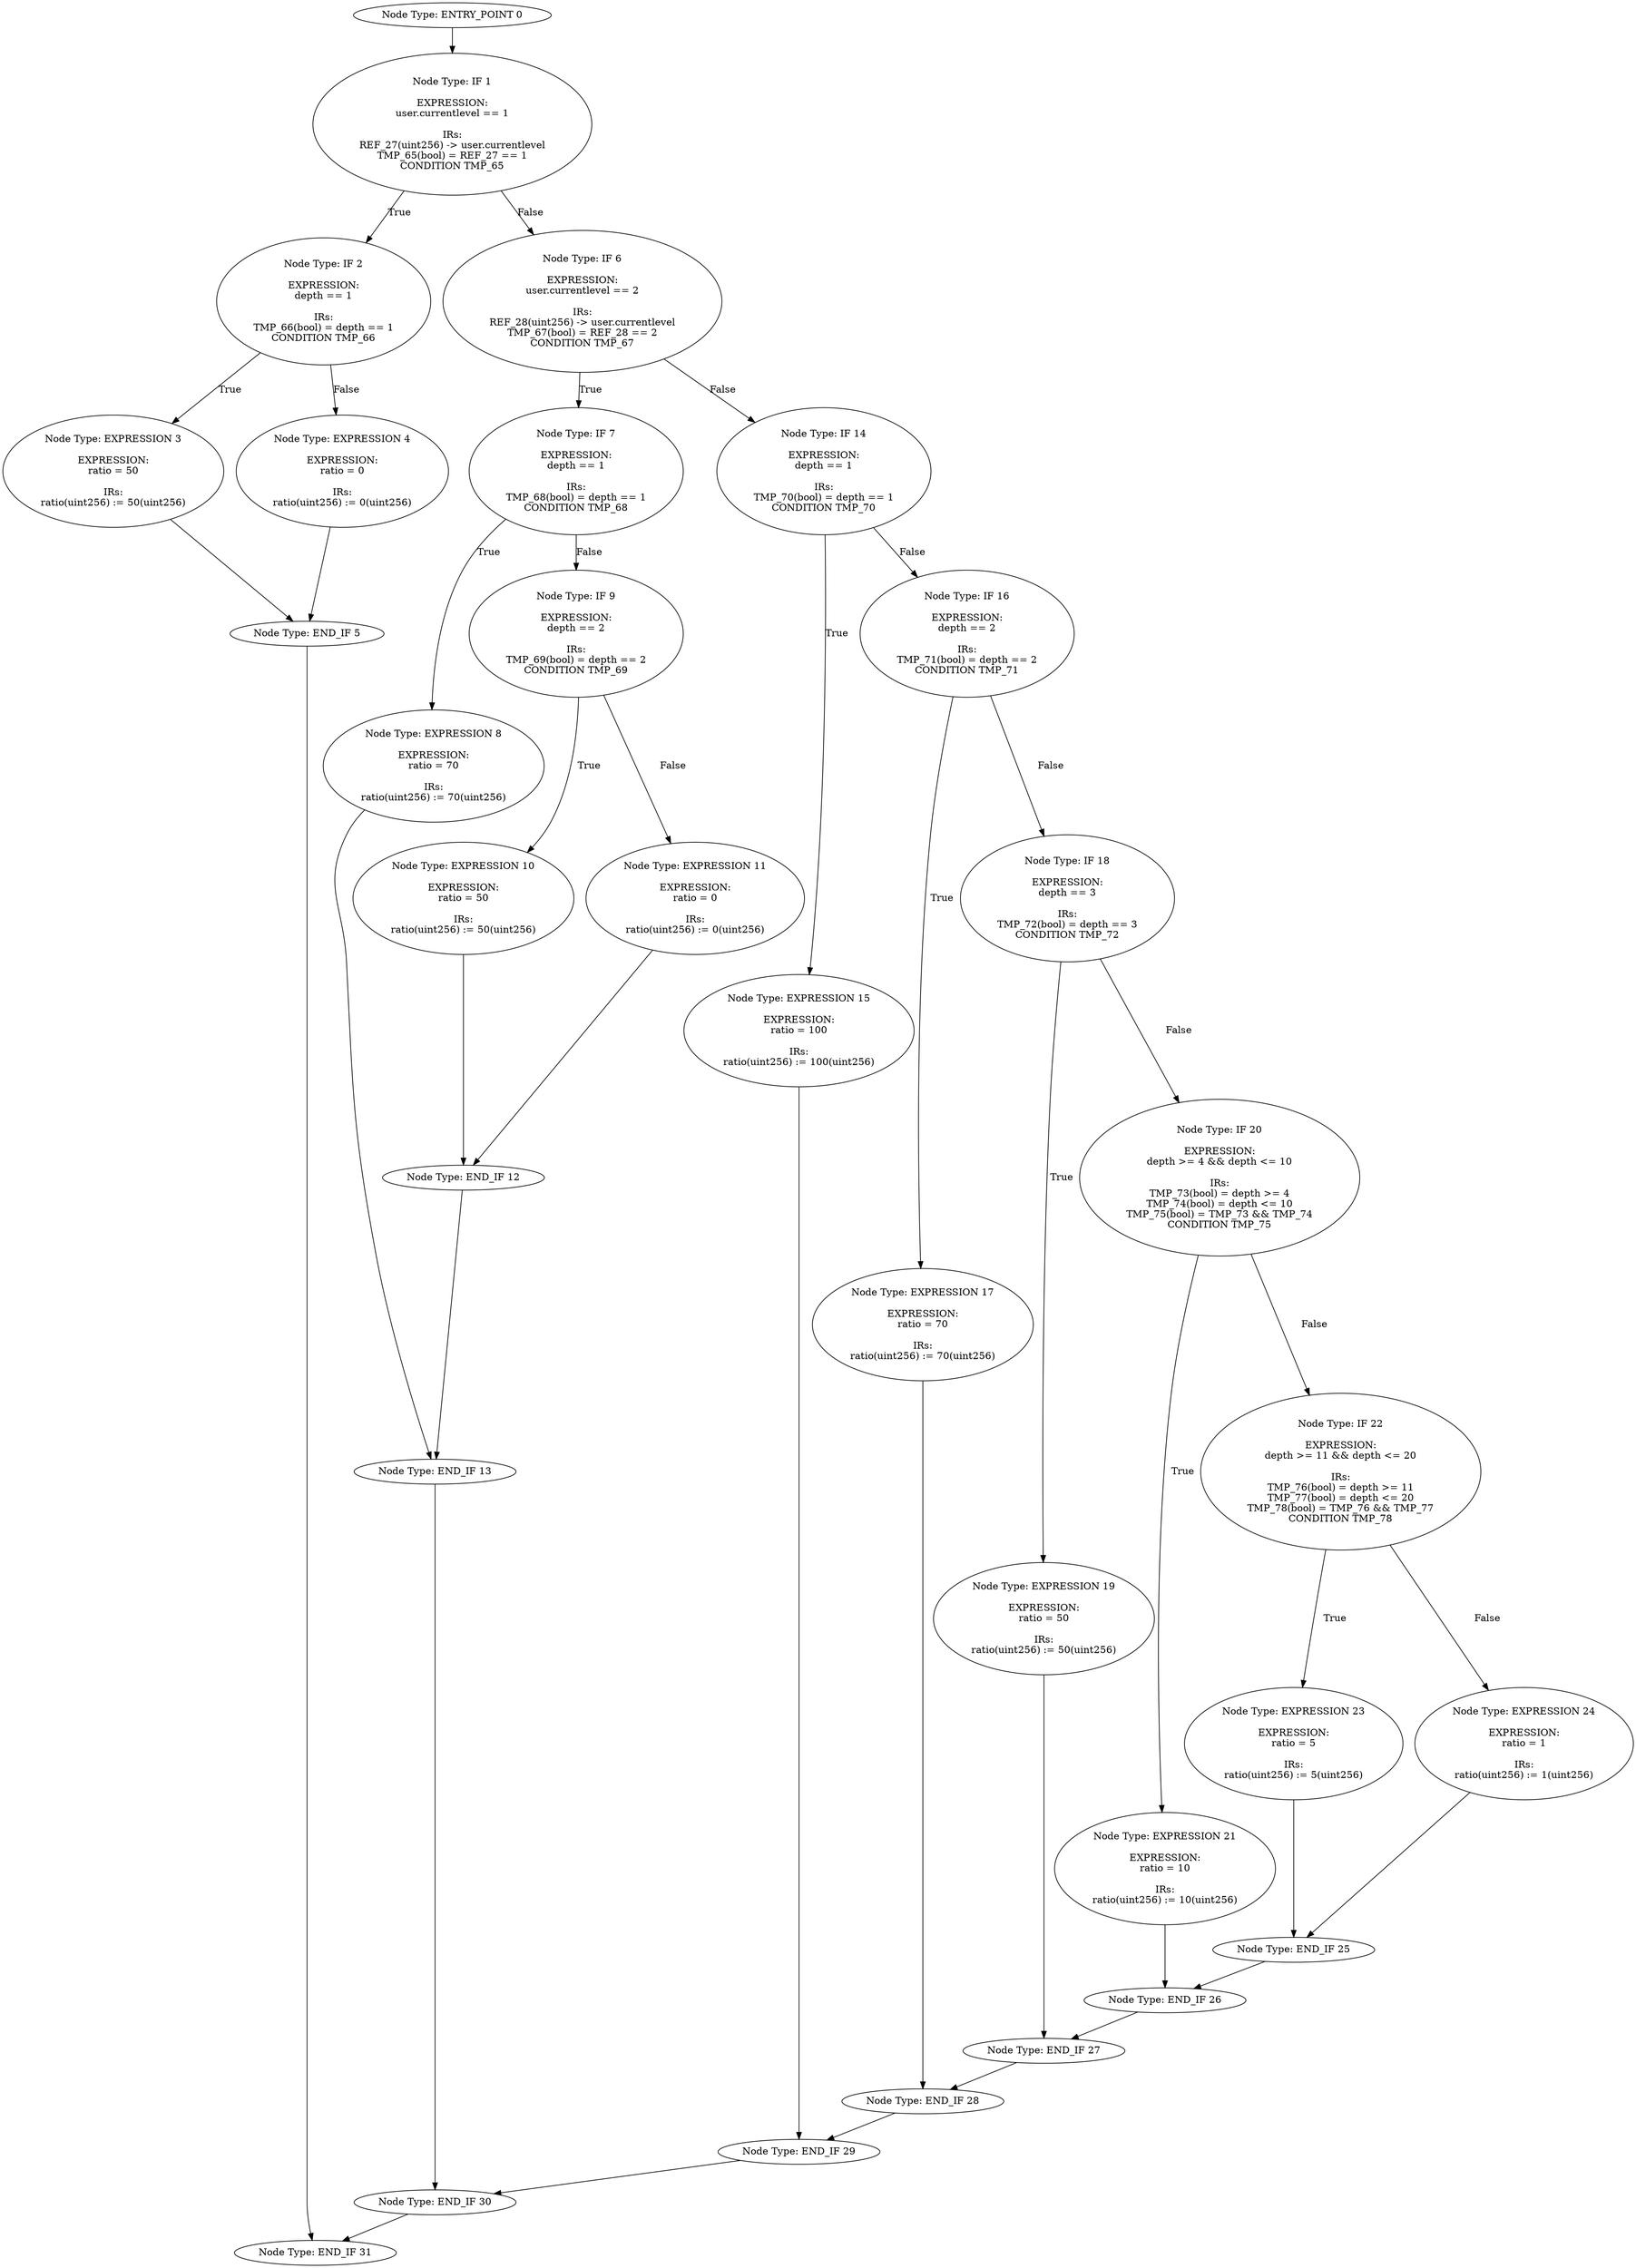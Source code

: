 digraph{
0[label="Node Type: ENTRY_POINT 0
"];
0->1;
1[label="Node Type: IF 1

EXPRESSION:
user.currentlevel == 1

IRs:
REF_27(uint256) -> user.currentlevel
TMP_65(bool) = REF_27 == 1
CONDITION TMP_65"];
1->2[label="True"];
1->6[label="False"];
2[label="Node Type: IF 2

EXPRESSION:
depth == 1

IRs:
TMP_66(bool) = depth == 1
CONDITION TMP_66"];
2->3[label="True"];
2->4[label="False"];
3[label="Node Type: EXPRESSION 3

EXPRESSION:
ratio = 50

IRs:
ratio(uint256) := 50(uint256)"];
3->5;
4[label="Node Type: EXPRESSION 4

EXPRESSION:
ratio = 0

IRs:
ratio(uint256) := 0(uint256)"];
4->5;
5[label="Node Type: END_IF 5
"];
5->31;
6[label="Node Type: IF 6

EXPRESSION:
user.currentlevel == 2

IRs:
REF_28(uint256) -> user.currentlevel
TMP_67(bool) = REF_28 == 2
CONDITION TMP_67"];
6->7[label="True"];
6->14[label="False"];
7[label="Node Type: IF 7

EXPRESSION:
depth == 1

IRs:
TMP_68(bool) = depth == 1
CONDITION TMP_68"];
7->8[label="True"];
7->9[label="False"];
8[label="Node Type: EXPRESSION 8

EXPRESSION:
ratio = 70

IRs:
ratio(uint256) := 70(uint256)"];
8->13;
9[label="Node Type: IF 9

EXPRESSION:
depth == 2

IRs:
TMP_69(bool) = depth == 2
CONDITION TMP_69"];
9->10[label="True"];
9->11[label="False"];
10[label="Node Type: EXPRESSION 10

EXPRESSION:
ratio = 50

IRs:
ratio(uint256) := 50(uint256)"];
10->12;
11[label="Node Type: EXPRESSION 11

EXPRESSION:
ratio = 0

IRs:
ratio(uint256) := 0(uint256)"];
11->12;
12[label="Node Type: END_IF 12
"];
12->13;
13[label="Node Type: END_IF 13
"];
13->30;
14[label="Node Type: IF 14

EXPRESSION:
depth == 1

IRs:
TMP_70(bool) = depth == 1
CONDITION TMP_70"];
14->15[label="True"];
14->16[label="False"];
15[label="Node Type: EXPRESSION 15

EXPRESSION:
ratio = 100

IRs:
ratio(uint256) := 100(uint256)"];
15->29;
16[label="Node Type: IF 16

EXPRESSION:
depth == 2

IRs:
TMP_71(bool) = depth == 2
CONDITION TMP_71"];
16->17[label="True"];
16->18[label="False"];
17[label="Node Type: EXPRESSION 17

EXPRESSION:
ratio = 70

IRs:
ratio(uint256) := 70(uint256)"];
17->28;
18[label="Node Type: IF 18

EXPRESSION:
depth == 3

IRs:
TMP_72(bool) = depth == 3
CONDITION TMP_72"];
18->19[label="True"];
18->20[label="False"];
19[label="Node Type: EXPRESSION 19

EXPRESSION:
ratio = 50

IRs:
ratio(uint256) := 50(uint256)"];
19->27;
20[label="Node Type: IF 20

EXPRESSION:
depth >= 4 && depth <= 10

IRs:
TMP_73(bool) = depth >= 4
TMP_74(bool) = depth <= 10
TMP_75(bool) = TMP_73 && TMP_74
CONDITION TMP_75"];
20->21[label="True"];
20->22[label="False"];
21[label="Node Type: EXPRESSION 21

EXPRESSION:
ratio = 10

IRs:
ratio(uint256) := 10(uint256)"];
21->26;
22[label="Node Type: IF 22

EXPRESSION:
depth >= 11 && depth <= 20

IRs:
TMP_76(bool) = depth >= 11
TMP_77(bool) = depth <= 20
TMP_78(bool) = TMP_76 && TMP_77
CONDITION TMP_78"];
22->23[label="True"];
22->24[label="False"];
23[label="Node Type: EXPRESSION 23

EXPRESSION:
ratio = 5

IRs:
ratio(uint256) := 5(uint256)"];
23->25;
24[label="Node Type: EXPRESSION 24

EXPRESSION:
ratio = 1

IRs:
ratio(uint256) := 1(uint256)"];
24->25;
25[label="Node Type: END_IF 25
"];
25->26;
26[label="Node Type: END_IF 26
"];
26->27;
27[label="Node Type: END_IF 27
"];
27->28;
28[label="Node Type: END_IF 28
"];
28->29;
29[label="Node Type: END_IF 29
"];
29->30;
30[label="Node Type: END_IF 30
"];
30->31;
31[label="Node Type: END_IF 31
"];
}
